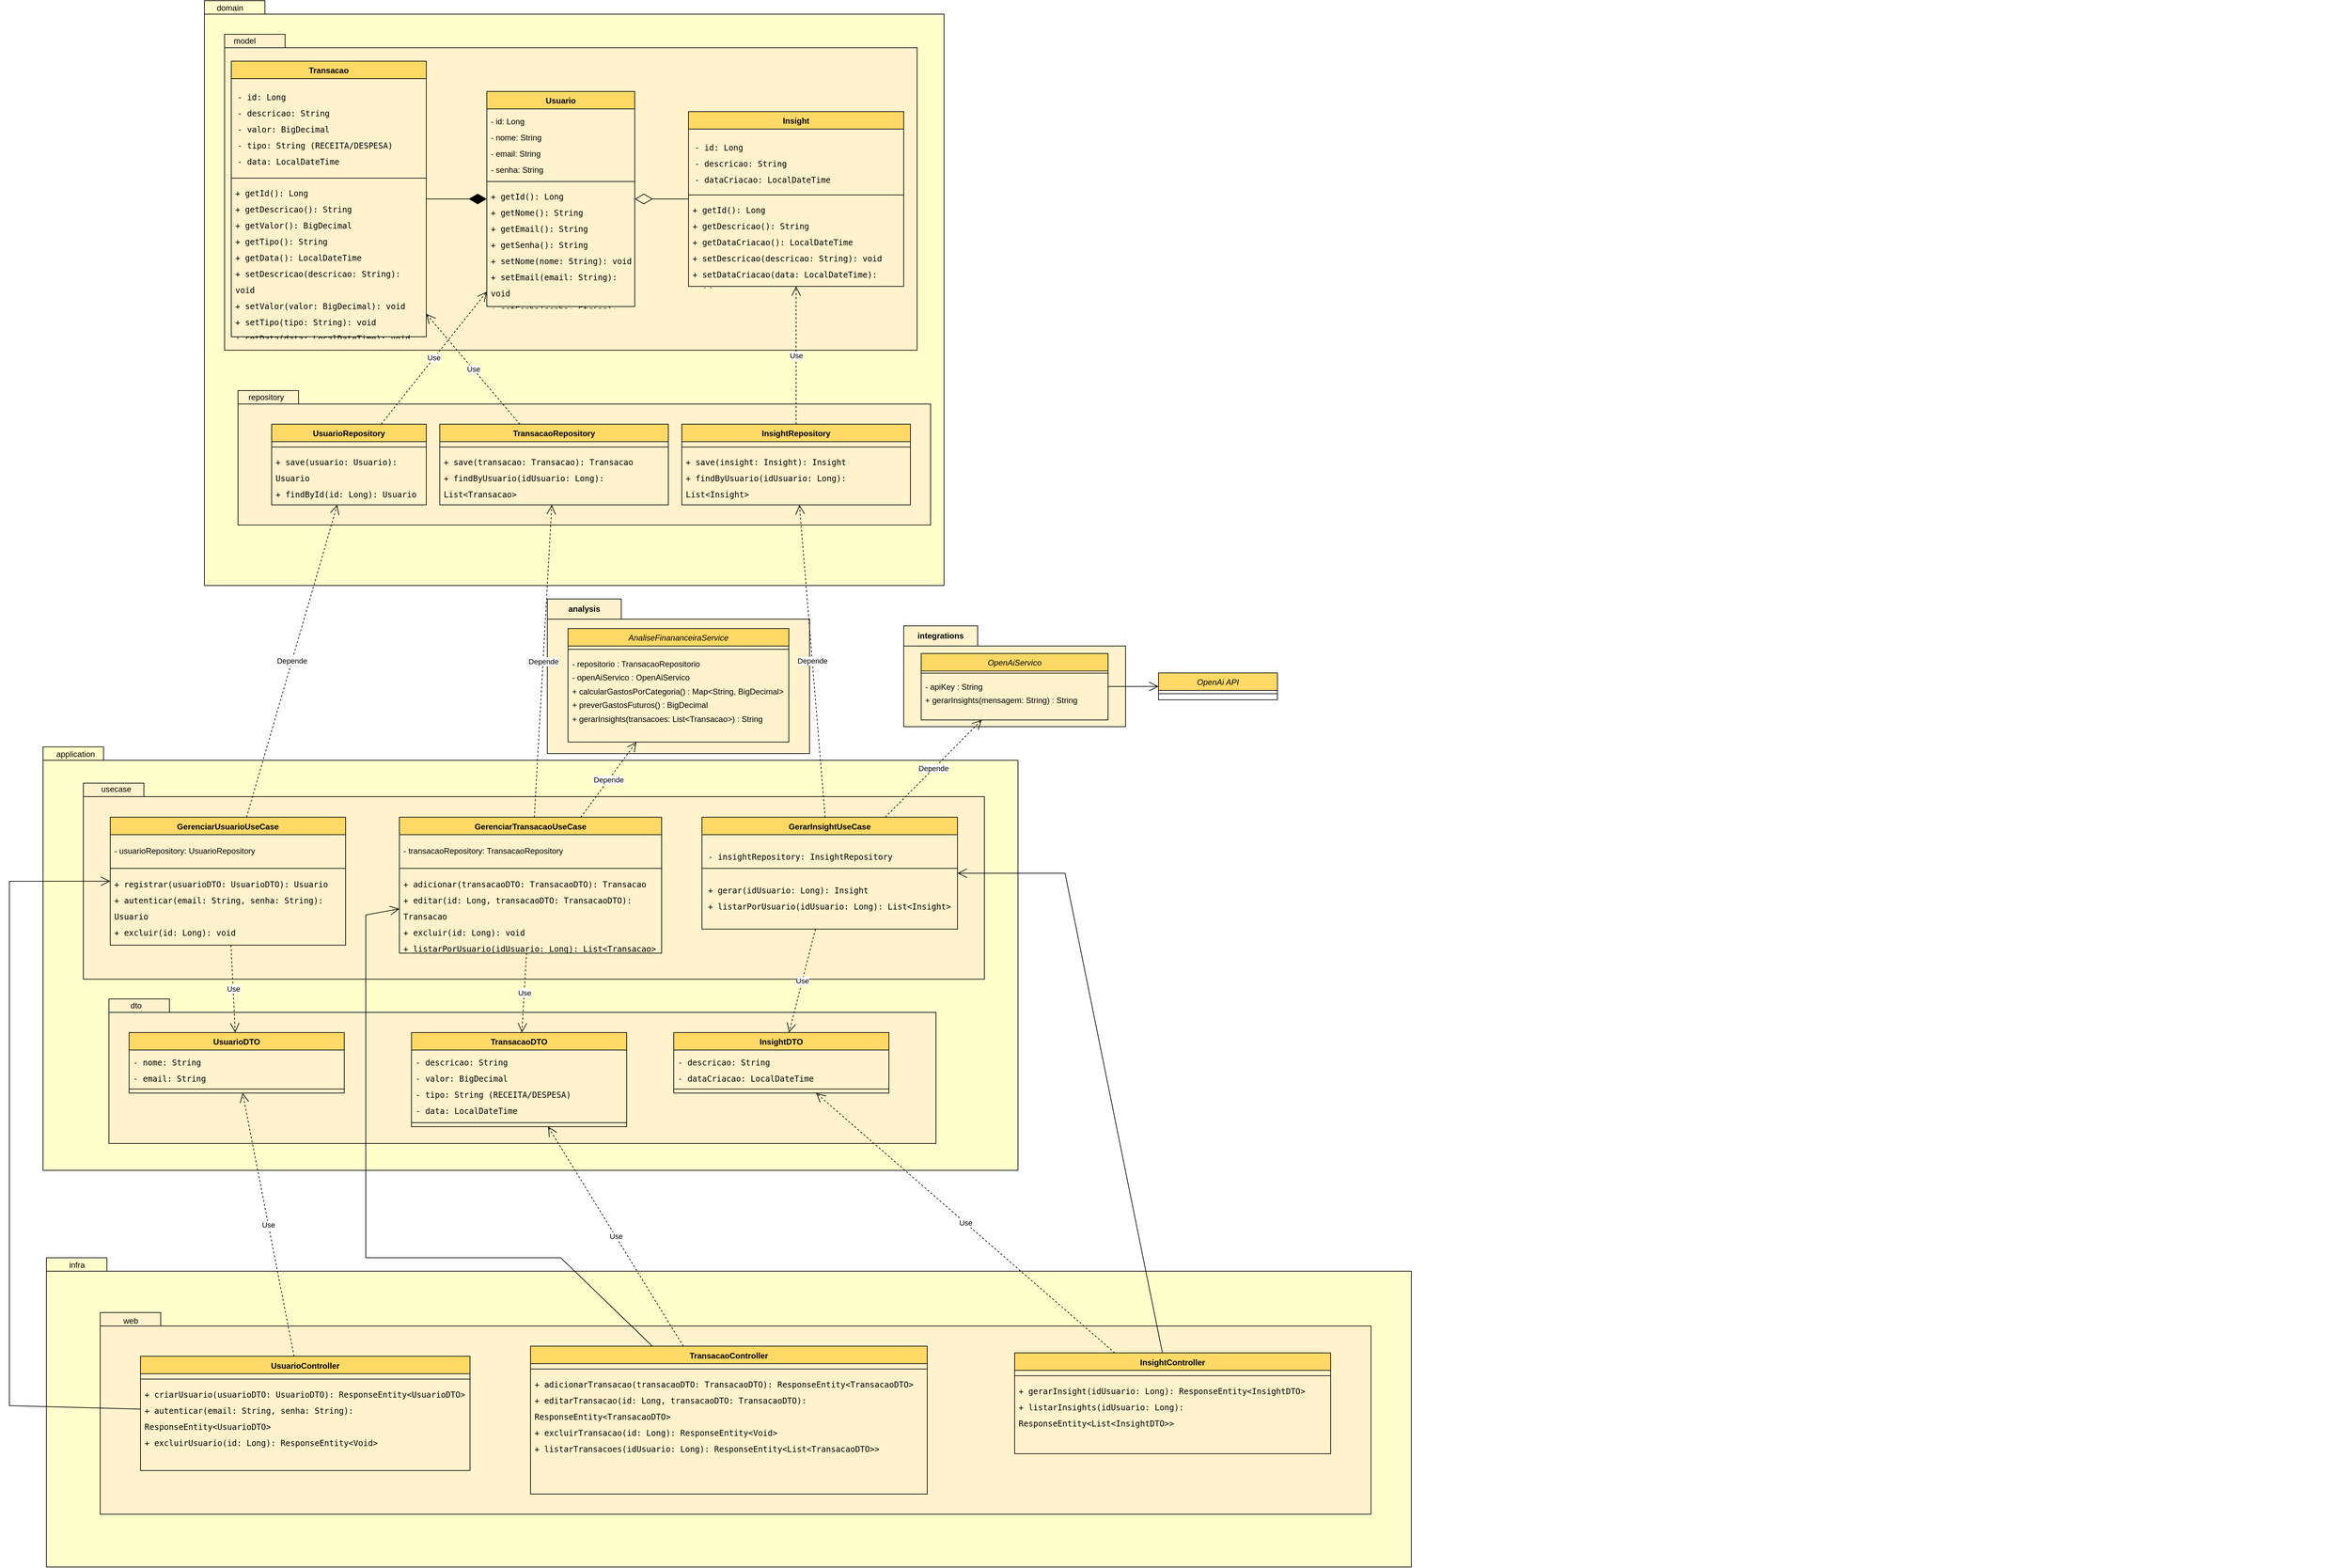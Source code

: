 <mxfile version="26.1.1">
  <diagram id="C5RBs43oDa-KdzZeNtuy" name="Page-1">
    <mxGraphModel dx="17332" dy="6959" grid="1" gridSize="10" guides="1" tooltips="1" connect="1" arrows="1" fold="1" page="1" pageScale="1" pageWidth="827" pageHeight="1169" math="0" shadow="0">
      <root>
        <mxCell id="WIyWlLk6GJQsqaUBKTNV-0" />
        <mxCell id="WIyWlLk6GJQsqaUBKTNV-1" parent="WIyWlLk6GJQsqaUBKTNV-0" />
        <mxCell id="5WrRKkwtKEH5XO7ipjnT-20" value="" style="group" parent="WIyWlLk6GJQsqaUBKTNV-1" vertex="1" connectable="0">
          <mxGeometry x="-3930" y="-230" width="3220" height="1814" as="geometry" />
        </mxCell>
        <mxCell id="7jp_HMipScZkQKz6TcJ7-35" value="" style="group" vertex="1" connectable="0" parent="5WrRKkwtKEH5XO7ipjnT-20">
          <mxGeometry x="-210" y="880" width="1450" height="854" as="geometry" />
        </mxCell>
        <mxCell id="7jp_HMipScZkQKz6TcJ7-32" value="" style="shape=folder;fontStyle=1;spacingTop=10;tabWidth=90;tabHeight=20;tabPosition=left;html=1;whiteSpace=wrap;fillColor=#FFFFCC;" vertex="1" parent="7jp_HMipScZkQKz6TcJ7-35">
          <mxGeometry y="70" width="1450" height="630" as="geometry" />
        </mxCell>
        <mxCell id="7jp_HMipScZkQKz6TcJ7-33" value="" style="group" vertex="1" connectable="0" parent="7jp_HMipScZkQKz6TcJ7-35">
          <mxGeometry x="98" y="440" width="1230" height="220" as="geometry" />
        </mxCell>
        <mxCell id="7jp_HMipScZkQKz6TcJ7-0" value="" style="shape=folder;fontStyle=1;spacingTop=10;tabWidth=90;tabHeight=20;tabPosition=left;html=1;whiteSpace=wrap;fillColor=#FFF2CC;" vertex="1" parent="7jp_HMipScZkQKz6TcJ7-33">
          <mxGeometry y="5" width="1230" height="215" as="geometry" />
        </mxCell>
        <mxCell id="7jp_HMipScZkQKz6TcJ7-4" value="dto" style="text;html=1;align=center;verticalAlign=middle;resizable=0;points=[];autosize=1;strokeColor=none;fillColor=none;" vertex="1" parent="7jp_HMipScZkQKz6TcJ7-33">
          <mxGeometry x="20" width="40" height="30" as="geometry" />
        </mxCell>
        <mxCell id="7jp_HMipScZkQKz6TcJ7-5" value="UsuarioDTO" style="swimlane;fontStyle=1;align=center;verticalAlign=top;childLayout=stackLayout;horizontal=1;startSize=26;horizontalStack=0;resizeParent=1;resizeParentMax=0;resizeLast=0;collapsible=1;marginBottom=0;whiteSpace=wrap;html=1;fillColor=#FFD966;" vertex="1" parent="7jp_HMipScZkQKz6TcJ7-33">
          <mxGeometry x="30" y="55" width="320" height="90" as="geometry" />
        </mxCell>
        <mxCell id="7jp_HMipScZkQKz6TcJ7-6" value="&lt;div style=&quot;line-height: 200%;&quot;&gt;&lt;code data-end=&quot;3083&quot; data-start=&quot;3067&quot;&gt;- nome: String&lt;/code&gt;&lt;br&gt;&lt;code data-end=&quot;3104&quot; data-start=&quot;3087&quot;&gt;- email: String&lt;/code&gt;&lt;/div&gt;" style="text;strokeColor=none;fillColor=none;align=left;verticalAlign=top;spacingLeft=4;spacingRight=4;overflow=hidden;rotatable=0;points=[[0,0.5],[1,0.5]];portConstraint=eastwest;whiteSpace=wrap;html=1;" vertex="1" parent="7jp_HMipScZkQKz6TcJ7-5">
          <mxGeometry y="26" width="320" height="54" as="geometry" />
        </mxCell>
        <mxCell id="7jp_HMipScZkQKz6TcJ7-7" value="" style="line;strokeWidth=1;fillColor=none;align=left;verticalAlign=middle;spacingTop=-1;spacingLeft=3;spacingRight=3;rotatable=0;labelPosition=right;points=[];portConstraint=eastwest;strokeColor=inherit;" vertex="1" parent="7jp_HMipScZkQKz6TcJ7-5">
          <mxGeometry y="80" width="320" height="8" as="geometry" />
        </mxCell>
        <mxCell id="7jp_HMipScZkQKz6TcJ7-8" value="&lt;div style=&quot;line-height: 200%;&quot;&gt;&lt;br&gt;&lt;/div&gt;" style="text;strokeColor=none;fillColor=none;align=left;verticalAlign=top;spacingLeft=4;spacingRight=4;overflow=hidden;rotatable=0;points=[[0,0.5],[1,0.5]];portConstraint=eastwest;whiteSpace=wrap;html=1;" vertex="1" parent="7jp_HMipScZkQKz6TcJ7-5">
          <mxGeometry y="88" width="320" height="2" as="geometry" />
        </mxCell>
        <mxCell id="7jp_HMipScZkQKz6TcJ7-9" value="TransacaoDTO" style="swimlane;fontStyle=1;align=center;verticalAlign=top;childLayout=stackLayout;horizontal=1;startSize=26;horizontalStack=0;resizeParent=1;resizeParentMax=0;resizeLast=0;collapsible=1;marginBottom=0;whiteSpace=wrap;html=1;fillColor=#FFD966;" vertex="1" parent="7jp_HMipScZkQKz6TcJ7-33">
          <mxGeometry x="450" y="55" width="320" height="140" as="geometry" />
        </mxCell>
        <mxCell id="7jp_HMipScZkQKz6TcJ7-10" value="&lt;div style=&quot;line-height: 200%;&quot;&gt;&lt;code data-end=&quot;3210&quot; data-start=&quot;3189&quot;&gt;- descricao: String&lt;/code&gt;&lt;br&gt;&lt;code data-end=&quot;3235&quot; data-start=&quot;3214&quot;&gt;- valor: BigDecimal&lt;/code&gt;&lt;br&gt;&lt;code data-end=&quot;3273&quot; data-start=&quot;3239&quot;&gt;- tipo: String (RECEITA/DESPESA)&lt;/code&gt;&lt;br&gt;&lt;code data-end=&quot;3300&quot; data-start=&quot;3277&quot;&gt;- data: LocalDateTime&lt;/code&gt;&lt;/div&gt;" style="text;strokeColor=none;fillColor=none;align=left;verticalAlign=top;spacingLeft=4;spacingRight=4;overflow=hidden;rotatable=0;points=[[0,0.5],[1,0.5]];portConstraint=eastwest;whiteSpace=wrap;html=1;" vertex="1" parent="7jp_HMipScZkQKz6TcJ7-9">
          <mxGeometry y="26" width="320" height="104" as="geometry" />
        </mxCell>
        <mxCell id="7jp_HMipScZkQKz6TcJ7-11" value="" style="line;strokeWidth=1;fillColor=none;align=left;verticalAlign=middle;spacingTop=-1;spacingLeft=3;spacingRight=3;rotatable=0;labelPosition=right;points=[];portConstraint=eastwest;strokeColor=inherit;" vertex="1" parent="7jp_HMipScZkQKz6TcJ7-9">
          <mxGeometry y="130" width="320" height="8" as="geometry" />
        </mxCell>
        <mxCell id="7jp_HMipScZkQKz6TcJ7-12" value="&lt;div style=&quot;line-height: 200%;&quot;&gt;&lt;br&gt;&lt;/div&gt;" style="text;strokeColor=none;fillColor=none;align=left;verticalAlign=top;spacingLeft=4;spacingRight=4;overflow=hidden;rotatable=0;points=[[0,0.5],[1,0.5]];portConstraint=eastwest;whiteSpace=wrap;html=1;" vertex="1" parent="7jp_HMipScZkQKz6TcJ7-9">
          <mxGeometry y="138" width="320" height="2" as="geometry" />
        </mxCell>
        <mxCell id="7jp_HMipScZkQKz6TcJ7-13" value="InsightDTO" style="swimlane;fontStyle=1;align=center;verticalAlign=top;childLayout=stackLayout;horizontal=1;startSize=26;horizontalStack=0;resizeParent=1;resizeParentMax=0;resizeLast=0;collapsible=1;marginBottom=0;whiteSpace=wrap;html=1;fillColor=#FFD966;" vertex="1" parent="7jp_HMipScZkQKz6TcJ7-33">
          <mxGeometry x="840" y="55" width="320" height="90" as="geometry" />
        </mxCell>
        <mxCell id="7jp_HMipScZkQKz6TcJ7-14" value="&lt;div style=&quot;line-height: 200%;&quot;&gt;&lt;code data-end=&quot;3404&quot; data-start=&quot;3383&quot;&gt;- descricao: String&lt;/code&gt;&lt;br&gt;&lt;code data-end=&quot;3438&quot; data-start=&quot;3408&quot;&gt;- dataCriacao: LocalDateTime&lt;/code&gt;&lt;/div&gt;" style="text;strokeColor=none;fillColor=none;align=left;verticalAlign=top;spacingLeft=4;spacingRight=4;overflow=hidden;rotatable=0;points=[[0,0.5],[1,0.5]];portConstraint=eastwest;whiteSpace=wrap;html=1;" vertex="1" parent="7jp_HMipScZkQKz6TcJ7-13">
          <mxGeometry y="26" width="320" height="54" as="geometry" />
        </mxCell>
        <mxCell id="7jp_HMipScZkQKz6TcJ7-15" value="" style="line;strokeWidth=1;fillColor=none;align=left;verticalAlign=middle;spacingTop=-1;spacingLeft=3;spacingRight=3;rotatable=0;labelPosition=right;points=[];portConstraint=eastwest;strokeColor=inherit;" vertex="1" parent="7jp_HMipScZkQKz6TcJ7-13">
          <mxGeometry y="80" width="320" height="8" as="geometry" />
        </mxCell>
        <mxCell id="7jp_HMipScZkQKz6TcJ7-16" value="&lt;div style=&quot;line-height: 200%;&quot;&gt;&lt;br&gt;&lt;/div&gt;" style="text;strokeColor=none;fillColor=none;align=left;verticalAlign=top;spacingLeft=4;spacingRight=4;overflow=hidden;rotatable=0;points=[[0,0.5],[1,0.5]];portConstraint=eastwest;whiteSpace=wrap;html=1;" vertex="1" parent="7jp_HMipScZkQKz6TcJ7-13">
          <mxGeometry y="88" width="320" height="2" as="geometry" />
        </mxCell>
        <mxCell id="7jp_HMipScZkQKz6TcJ7-1" value="" style="group" vertex="1" connectable="0" parent="7jp_HMipScZkQKz6TcJ7-35">
          <mxGeometry x="60" y="124.002" width="1340" height="291.628" as="geometry" />
        </mxCell>
        <mxCell id="7jp_HMipScZkQKz6TcJ7-2" value="" style="group" vertex="1" connectable="0" parent="7jp_HMipScZkQKz6TcJ7-1">
          <mxGeometry width="1340" height="291.628" as="geometry" />
        </mxCell>
        <mxCell id="5WrRKkwtKEH5XO7ipjnT-111" value="" style="shape=folder;fontStyle=1;spacingTop=10;tabWidth=90;tabHeight=20;tabPosition=left;html=1;whiteSpace=wrap;fillColor=#FFF2CC;" parent="7jp_HMipScZkQKz6TcJ7-2" vertex="1">
          <mxGeometry width="1340" height="291.628" as="geometry" />
        </mxCell>
        <mxCell id="5WrRKkwtKEH5XO7ipjnT-112" value="usecase" style="text;strokeColor=none;align=center;fillColor=none;html=1;verticalAlign=middle;whiteSpace=wrap;rounded=0;" parent="7jp_HMipScZkQKz6TcJ7-2" vertex="1">
          <mxGeometry x="29" y="3.998" width="40" height="10" as="geometry" />
        </mxCell>
        <mxCell id="5WrRKkwtKEH5XO7ipjnT-104" value="GerarInsightUseCase" style="swimlane;fontStyle=1;align=center;verticalAlign=top;childLayout=stackLayout;horizontal=1;startSize=26;horizontalStack=0;resizeParent=1;resizeParentMax=0;resizeLast=0;collapsible=1;marginBottom=0;whiteSpace=wrap;html=1;fillColor=#FFD966;container=0;" parent="7jp_HMipScZkQKz6TcJ7-35" vertex="1">
          <mxGeometry x="980" y="174.68" width="380" height="166.486" as="geometry" />
        </mxCell>
        <mxCell id="5WrRKkwtKEH5XO7ipjnT-105" value="&lt;div style=&quot;line-height: 200%;&quot;&gt;&lt;table&gt;&lt;tbody&gt;&lt;tr&gt;&lt;td&gt;&lt;code data-end=&quot;2862&quot; data-start=&quot;2841&quot;&gt;&lt;/code&gt;&lt;/td&gt;&lt;/tr&gt;&lt;/tbody&gt;&lt;/table&gt;&lt;table&gt;&lt;tbody&gt;&lt;tr&gt;&lt;td&gt;&lt;code data-end=&quot;2905&quot; data-start=&quot;2865&quot;&gt;- insightRepository: InsightRepository&lt;/code&gt;&lt;/td&gt;&lt;/tr&gt;&lt;/tbody&gt;&lt;/table&gt;&lt;/div&gt;" style="text;strokeColor=none;fillColor=none;align=left;verticalAlign=top;spacingLeft=4;spacingRight=4;overflow=hidden;rotatable=0;points=[[0,0.5],[1,0.5]];portConstraint=eastwest;whiteSpace=wrap;html=1;container=0;" parent="7jp_HMipScZkQKz6TcJ7-35" vertex="1">
          <mxGeometry x="980" y="205.599" width="380" height="40.432" as="geometry" />
        </mxCell>
        <mxCell id="5WrRKkwtKEH5XO7ipjnT-106" value="" style="line;strokeWidth=1;fillColor=none;align=left;verticalAlign=middle;spacingTop=-1;spacingLeft=3;spacingRight=3;rotatable=0;labelPosition=right;points=[];portConstraint=eastwest;strokeColor=#000000;container=0;" parent="7jp_HMipScZkQKz6TcJ7-35" vertex="1">
          <mxGeometry x="980" y="246.031" width="380" height="9.514" as="geometry" />
        </mxCell>
        <mxCell id="5WrRKkwtKEH5XO7ipjnT-107" value="&lt;div style=&quot;line-height: 200%;&quot;&gt;&lt;table&gt;&lt;tbody&gt;&lt;tr&gt;&lt;td&gt;&lt;code data-end=&quot;2905&quot; data-start=&quot;2865&quot;&gt;&lt;/code&gt;&lt;/td&gt;&lt;/tr&gt;&lt;/tbody&gt;&lt;/table&gt;&lt;table&gt;&lt;tbody&gt;&lt;tr&gt;&lt;td&gt;&lt;code data-end=&quot;2943&quot; data-start=&quot;2908&quot;&gt;+ gerar(idUsuario: Long): Insight&lt;/code&gt;&lt;br&gt;&lt;code data-end=&quot;2999&quot; data-start=&quot;2947&quot;&gt;+ listarPorUsuario(idUsuario: Long): List&amp;lt;Insight&amp;gt;&lt;/code&gt;&lt;/td&gt;&lt;/tr&gt;&lt;/tbody&gt;&lt;/table&gt;&lt;/div&gt;" style="text;strokeColor=none;fillColor=none;align=left;verticalAlign=top;spacingLeft=4;spacingRight=4;overflow=hidden;rotatable=0;points=[[0,0.5],[1,0.5]];portConstraint=eastwest;whiteSpace=wrap;html=1;container=0;" parent="7jp_HMipScZkQKz6TcJ7-35" vertex="1">
          <mxGeometry x="980" y="255.545" width="380" height="85.622" as="geometry" />
        </mxCell>
        <mxCell id="5WrRKkwtKEH5XO7ipjnT-96" value="GerenciarUsuarioUseCase" style="swimlane;fontStyle=1;align=center;verticalAlign=top;childLayout=stackLayout;horizontal=1;startSize=26;horizontalStack=0;resizeParent=1;resizeParentMax=0;resizeLast=0;collapsible=1;marginBottom=0;whiteSpace=wrap;html=1;fillColor=#FFD966;container=0;" parent="7jp_HMipScZkQKz6TcJ7-35" vertex="1">
          <mxGeometry x="100" y="174.68" width="350" height="190.27" as="geometry" />
        </mxCell>
        <mxCell id="5WrRKkwtKEH5XO7ipjnT-100" value="GerenciarTransacaoUseCase" style="swimlane;fontStyle=1;align=center;verticalAlign=top;childLayout=stackLayout;horizontal=1;startSize=26;horizontalStack=0;resizeParent=1;resizeParentMax=0;resizeLast=0;collapsible=1;marginBottom=0;whiteSpace=wrap;html=1;fillColor=#FFD966;container=0;" parent="7jp_HMipScZkQKz6TcJ7-35" vertex="1">
          <mxGeometry x="530" y="174.68" width="390" height="202.162" as="geometry" />
        </mxCell>
        <mxCell id="5WrRKkwtKEH5XO7ipjnT-97" value="&lt;div style=&quot;line-height: 200%;&quot;&gt;- usuarioRepository: UsuarioRepository&lt;/div&gt;" style="text;strokeColor=none;fillColor=none;align=left;verticalAlign=top;spacingLeft=4;spacingRight=4;overflow=hidden;rotatable=0;points=[[0,0.5],[1,0.5]];portConstraint=eastwest;whiteSpace=wrap;html=1;container=0;" parent="7jp_HMipScZkQKz6TcJ7-35" vertex="1">
          <mxGeometry x="100" y="205.599" width="350" height="40.432" as="geometry" />
        </mxCell>
        <mxCell id="5WrRKkwtKEH5XO7ipjnT-101" value="&lt;div style=&quot;line-height: 200%;&quot;&gt;- transacaoRepository: TransacaoRepository&lt;/div&gt;" style="text;strokeColor=none;fillColor=none;align=left;verticalAlign=top;spacingLeft=4;spacingRight=4;overflow=hidden;rotatable=0;points=[[0,0.5],[1,0.5]];portConstraint=eastwest;whiteSpace=wrap;html=1;container=0;" parent="7jp_HMipScZkQKz6TcJ7-35" vertex="1">
          <mxGeometry x="530" y="205.599" width="390" height="40.432" as="geometry" />
        </mxCell>
        <mxCell id="5WrRKkwtKEH5XO7ipjnT-102" value="" style="line;strokeWidth=1;fillColor=none;align=left;verticalAlign=middle;spacingTop=-1;spacingLeft=3;spacingRight=3;rotatable=0;labelPosition=right;points=[];portConstraint=eastwest;strokeColor=#000000;container=0;" parent="7jp_HMipScZkQKz6TcJ7-35" vertex="1">
          <mxGeometry x="530" y="246.031" width="390" height="9.514" as="geometry" />
        </mxCell>
        <mxCell id="5WrRKkwtKEH5XO7ipjnT-103" value="&lt;div style=&quot;line-height: 200%;&quot;&gt;&lt;code data-end=&quot;2630&quot; data-start=&quot;2578&quot;&gt;+ adicionar(transacaoDTO: TransacaoDTO): Transacao&lt;/code&gt;&lt;br&gt;&lt;code data-end=&quot;2693&quot; data-start=&quot;2634&quot;&gt;+ editar(id: Long, transacaoDTO: TransacaoDTO): Transacao&lt;/code&gt;&lt;br&gt;&lt;code data-end=&quot;2724&quot; data-start=&quot;2697&quot;&gt;+ excluir(id: Long): void&lt;/code&gt;&lt;br&gt;&lt;code data-end=&quot;2782&quot; data-start=&quot;2728&quot;&gt;+ listarPorUsuario(idUsuario: Long): List&amp;lt;Transacao&amp;gt;&lt;/code&gt;&lt;/div&gt;" style="text;strokeColor=none;fillColor=none;align=left;verticalAlign=top;spacingLeft=4;spacingRight=4;overflow=hidden;rotatable=0;points=[[0,0.5],[1,0.5]];portConstraint=eastwest;whiteSpace=wrap;html=1;container=0;" parent="7jp_HMipScZkQKz6TcJ7-35" vertex="1">
          <mxGeometry x="530" y="255.545" width="390" height="121.297" as="geometry" />
        </mxCell>
        <mxCell id="5WrRKkwtKEH5XO7ipjnT-99" value="&lt;div style=&quot;line-height: 200%;&quot;&gt;&lt;code data-end=&quot;2356&quot; data-start=&quot;2310&quot;&gt;+ registrar(usuarioDTO: UsuarioDTO): Usuario&lt;/code&gt;&lt;br&gt;&lt;code data-end=&quot;2413&quot; data-start=&quot;2360&quot;&gt;+ autenticar(email: String, senha: String): Usuario&lt;/code&gt;&lt;br&gt;&lt;code data-end=&quot;2444&quot; data-start=&quot;2417&quot;&gt;+ excluir(id: Long): void&lt;/code&gt;&lt;/div&gt;" style="text;strokeColor=none;fillColor=none;align=left;verticalAlign=top;spacingLeft=4;spacingRight=4;overflow=hidden;rotatable=0;points=[[0,0.5],[1,0.5]];portConstraint=eastwest;whiteSpace=wrap;html=1;container=0;" parent="7jp_HMipScZkQKz6TcJ7-35" vertex="1">
          <mxGeometry x="100" y="255.545" width="350" height="109.405" as="geometry" />
        </mxCell>
        <mxCell id="5WrRKkwtKEH5XO7ipjnT-98" value="" style="line;strokeWidth=1;fillColor=#000000;align=left;verticalAlign=middle;spacingTop=-1;spacingLeft=3;spacingRight=3;rotatable=0;labelPosition=right;points=[];portConstraint=eastwest;strokeColor=#000000;container=0;" parent="7jp_HMipScZkQKz6TcJ7-35" vertex="1">
          <mxGeometry x="100" y="246.031" width="350" height="9.514" as="geometry" />
        </mxCell>
        <mxCell id="7jp_HMipScZkQKz6TcJ7-34" value="application" style="text;html=1;align=center;verticalAlign=middle;resizable=0;points=[];autosize=1;strokeColor=none;fillColor=none;" vertex="1" parent="7jp_HMipScZkQKz6TcJ7-35">
          <mxGeometry x="8" y="66" width="80" height="30" as="geometry" />
        </mxCell>
        <mxCell id="7jp_HMipScZkQKz6TcJ7-92" value="Use" style="endArrow=open;endSize=12;dashed=1;html=1;rounded=0;" edge="1" parent="7jp_HMipScZkQKz6TcJ7-35" source="5WrRKkwtKEH5XO7ipjnT-96" target="7jp_HMipScZkQKz6TcJ7-5">
          <mxGeometry width="160" relative="1" as="geometry">
            <mxPoint x="300" y="380" as="sourcePoint" />
            <mxPoint x="460" y="380" as="targetPoint" />
          </mxGeometry>
        </mxCell>
        <mxCell id="7jp_HMipScZkQKz6TcJ7-93" value="Use" style="endArrow=open;endSize=12;dashed=1;html=1;rounded=0;" edge="1" parent="7jp_HMipScZkQKz6TcJ7-35" source="5WrRKkwtKEH5XO7ipjnT-100" target="7jp_HMipScZkQKz6TcJ7-9">
          <mxGeometry width="160" relative="1" as="geometry">
            <mxPoint x="610" y="440" as="sourcePoint" />
            <mxPoint x="460" y="380" as="targetPoint" />
          </mxGeometry>
        </mxCell>
        <mxCell id="7jp_HMipScZkQKz6TcJ7-94" value="Use" style="endArrow=open;endSize=12;dashed=1;html=1;rounded=0;" edge="1" parent="7jp_HMipScZkQKz6TcJ7-35" source="5WrRKkwtKEH5XO7ipjnT-104" target="7jp_HMipScZkQKz6TcJ7-13">
          <mxGeometry width="160" relative="1" as="geometry">
            <mxPoint x="950" y="360" as="sourcePoint" />
            <mxPoint x="1110" y="360" as="targetPoint" />
          </mxGeometry>
        </mxCell>
        <mxCell id="7jp_HMipScZkQKz6TcJ7-53" value="" style="group" vertex="1" connectable="0" parent="5WrRKkwtKEH5XO7ipjnT-20">
          <mxGeometry x="-205" y="1710" width="2030" height="460" as="geometry" />
        </mxCell>
        <mxCell id="7jp_HMipScZkQKz6TcJ7-51" value="" style="shape=folder;fontStyle=1;spacingTop=10;tabWidth=90;tabHeight=20;tabPosition=left;html=1;whiteSpace=wrap;fillColor=#FFFFCC;" vertex="1" parent="7jp_HMipScZkQKz6TcJ7-53">
          <mxGeometry width="2030" height="460" as="geometry" />
        </mxCell>
        <mxCell id="7jp_HMipScZkQKz6TcJ7-36" value="" style="shape=folder;fontStyle=1;spacingTop=10;tabWidth=90;tabHeight=20;tabPosition=left;html=1;whiteSpace=wrap;fillColor=#FFF2CC;" vertex="1" parent="7jp_HMipScZkQKz6TcJ7-53">
          <mxGeometry x="80" y="81.5" width="1890" height="300" as="geometry" />
        </mxCell>
        <mxCell id="7jp_HMipScZkQKz6TcJ7-37" value="UsuarioController" style="swimlane;fontStyle=1;align=center;verticalAlign=top;childLayout=stackLayout;horizontal=1;startSize=26;horizontalStack=0;resizeParent=1;resizeParentMax=0;resizeLast=0;collapsible=1;marginBottom=0;whiteSpace=wrap;html=1;fillColor=#FFD966;" vertex="1" parent="7jp_HMipScZkQKz6TcJ7-53">
          <mxGeometry x="140" y="146.5" width="490" height="170" as="geometry" />
        </mxCell>
        <mxCell id="7jp_HMipScZkQKz6TcJ7-38" value="&lt;div style=&quot;line-height: 200%;&quot;&gt;&lt;br&gt;&lt;/div&gt;" style="text;strokeColor=none;fillColor=none;align=left;verticalAlign=top;spacingLeft=4;spacingRight=4;overflow=hidden;rotatable=0;points=[[0,0.5],[1,0.5]];portConstraint=eastwest;whiteSpace=wrap;html=1;" vertex="1" parent="7jp_HMipScZkQKz6TcJ7-37">
          <mxGeometry y="26" width="490" height="4" as="geometry" />
        </mxCell>
        <mxCell id="7jp_HMipScZkQKz6TcJ7-39" value="" style="line;strokeWidth=1;fillColor=none;align=left;verticalAlign=middle;spacingTop=-1;spacingLeft=3;spacingRight=3;rotatable=0;labelPosition=right;points=[];portConstraint=eastwest;strokeColor=inherit;" vertex="1" parent="7jp_HMipScZkQKz6TcJ7-37">
          <mxGeometry y="30" width="490" height="8" as="geometry" />
        </mxCell>
        <mxCell id="7jp_HMipScZkQKz6TcJ7-40" value="&lt;div style=&quot;line-height: 200%;&quot;&gt;&lt;code data-end=&quot;3610&quot; data-start=&quot;3542&quot;&gt;+ criarUsuario(usuarioDTO: UsuarioDTO): ResponseEntity&amp;lt;UsuarioDTO&amp;gt;&lt;/code&gt;&lt;br&gt;&lt;code data-end=&quot;3686&quot; data-start=&quot;3614&quot;&gt;+ autenticar(email: String, senha: String): ResponseEntity&amp;lt;UsuarioDTO&amp;gt;&lt;/code&gt;&lt;br&gt;&lt;code data-end=&quot;3740&quot; data-start=&quot;3690&quot;&gt;+ excluirUsuario(id: Long): ResponseEntity&amp;lt;Void&amp;gt;&lt;/code&gt;&lt;/div&gt;" style="text;strokeColor=none;fillColor=none;align=left;verticalAlign=top;spacingLeft=4;spacingRight=4;overflow=hidden;rotatable=0;points=[[0,0.5],[1,0.5]];portConstraint=eastwest;whiteSpace=wrap;html=1;" vertex="1" parent="7jp_HMipScZkQKz6TcJ7-37">
          <mxGeometry y="38" width="490" height="132" as="geometry" />
        </mxCell>
        <mxCell id="7jp_HMipScZkQKz6TcJ7-41" value="web" style="text;html=1;align=center;verticalAlign=middle;resizable=0;points=[];autosize=1;strokeColor=none;fillColor=none;" vertex="1" parent="7jp_HMipScZkQKz6TcJ7-53">
          <mxGeometry x="100" y="78.5" width="50" height="30" as="geometry" />
        </mxCell>
        <mxCell id="7jp_HMipScZkQKz6TcJ7-42" value="TransacaoController" style="swimlane;fontStyle=1;align=center;verticalAlign=top;childLayout=stackLayout;horizontal=1;startSize=26;horizontalStack=0;resizeParent=1;resizeParentMax=0;resizeLast=0;collapsible=1;marginBottom=0;whiteSpace=wrap;html=1;fillColor=#FFD966;" vertex="1" parent="7jp_HMipScZkQKz6TcJ7-53">
          <mxGeometry x="720" y="131.5" width="590" height="220" as="geometry" />
        </mxCell>
        <mxCell id="7jp_HMipScZkQKz6TcJ7-43" value="&lt;div style=&quot;line-height: 200%;&quot;&gt;&lt;br&gt;&lt;/div&gt;" style="text;strokeColor=none;fillColor=none;align=left;verticalAlign=top;spacingLeft=4;spacingRight=4;overflow=hidden;rotatable=0;points=[[0,0.5],[1,0.5]];portConstraint=eastwest;whiteSpace=wrap;html=1;" vertex="1" parent="7jp_HMipScZkQKz6TcJ7-42">
          <mxGeometry y="26" width="590" height="4" as="geometry" />
        </mxCell>
        <mxCell id="7jp_HMipScZkQKz6TcJ7-44" value="" style="line;strokeWidth=1;fillColor=none;align=left;verticalAlign=middle;spacingTop=-1;spacingLeft=3;spacingRight=3;rotatable=0;labelPosition=right;points=[];portConstraint=eastwest;strokeColor=inherit;" vertex="1" parent="7jp_HMipScZkQKz6TcJ7-42">
          <mxGeometry y="30" width="590" height="8" as="geometry" />
        </mxCell>
        <mxCell id="7jp_HMipScZkQKz6TcJ7-45" value="&lt;div style=&quot;line-height: 200%;&quot;&gt;&lt;code data-end=&quot;3917&quot; data-start=&quot;3837&quot;&gt;+ adicionarTransacao(transacaoDTO: TransacaoDTO): ResponseEntity&amp;lt;TransacaoDTO&amp;gt;&lt;/code&gt;&lt;br&gt;&lt;code data-end=&quot;4008&quot; data-start=&quot;3921&quot;&gt;+ editarTransacao(id: Long, transacaoDTO: TransacaoDTO): ResponseEntity&amp;lt;TransacaoDTO&amp;gt;&lt;/code&gt;&lt;br&gt;&lt;code data-end=&quot;4064&quot; data-start=&quot;4012&quot;&gt;+ excluirTransacao(id: Long): ResponseEntity&amp;lt;Void&amp;gt;&lt;/code&gt;&lt;br&gt;&lt;code data-end=&quot;4141&quot; data-start=&quot;4068&quot;&gt;+ listarTransacoes(idUsuario: Long): ResponseEntity&amp;lt;List&amp;lt;TransacaoDTO&amp;gt;&amp;gt;&lt;/code&gt;&lt;/div&gt;" style="text;strokeColor=none;fillColor=none;align=left;verticalAlign=top;spacingLeft=4;spacingRight=4;overflow=hidden;rotatable=0;points=[[0,0.5],[1,0.5]];portConstraint=eastwest;whiteSpace=wrap;html=1;" vertex="1" parent="7jp_HMipScZkQKz6TcJ7-42">
          <mxGeometry y="38" width="590" height="182" as="geometry" />
        </mxCell>
        <mxCell id="7jp_HMipScZkQKz6TcJ7-46" value="InsightController" style="swimlane;fontStyle=1;align=center;verticalAlign=top;childLayout=stackLayout;horizontal=1;startSize=26;horizontalStack=0;resizeParent=1;resizeParentMax=0;resizeLast=0;collapsible=1;marginBottom=0;whiteSpace=wrap;html=1;fillColor=#FFD966;" vertex="1" parent="7jp_HMipScZkQKz6TcJ7-53">
          <mxGeometry x="1440" y="141.5" width="470" height="150" as="geometry" />
        </mxCell>
        <mxCell id="7jp_HMipScZkQKz6TcJ7-47" value="&lt;div style=&quot;line-height: 200%;&quot;&gt;&lt;br&gt;&lt;/div&gt;" style="text;strokeColor=none;fillColor=none;align=left;verticalAlign=top;spacingLeft=4;spacingRight=4;overflow=hidden;rotatable=0;points=[[0,0.5],[1,0.5]];portConstraint=eastwest;whiteSpace=wrap;html=1;" vertex="1" parent="7jp_HMipScZkQKz6TcJ7-46">
          <mxGeometry y="26" width="470" height="4" as="geometry" />
        </mxCell>
        <mxCell id="7jp_HMipScZkQKz6TcJ7-48" value="" style="line;strokeWidth=1;fillColor=none;align=left;verticalAlign=middle;spacingTop=-1;spacingLeft=3;spacingRight=3;rotatable=0;labelPosition=right;points=[];portConstraint=eastwest;strokeColor=inherit;" vertex="1" parent="7jp_HMipScZkQKz6TcJ7-46">
          <mxGeometry y="30" width="470" height="8" as="geometry" />
        </mxCell>
        <mxCell id="7jp_HMipScZkQKz6TcJ7-49" value="&lt;div style=&quot;line-height: 200%;&quot;&gt;&lt;code data-end=&quot;4299&quot; data-start=&quot;4238&quot;&gt;+ gerarInsight(idUsuario: Long): ResponseEntity&amp;lt;InsightDTO&amp;gt;&lt;/code&gt;&lt;br&gt;&lt;code data-end=&quot;4372&quot; data-start=&quot;4303&quot;&gt;+ listarInsights(idUsuario: Long): ResponseEntity&amp;lt;List&amp;lt;InsightDTO&amp;gt;&amp;gt;&lt;/code&gt;&lt;/div&gt;" style="text;strokeColor=none;fillColor=none;align=left;verticalAlign=top;spacingLeft=4;spacingRight=4;overflow=hidden;rotatable=0;points=[[0,0.5],[1,0.5]];portConstraint=eastwest;whiteSpace=wrap;html=1;" vertex="1" parent="7jp_HMipScZkQKz6TcJ7-46">
          <mxGeometry y="38" width="470" height="112" as="geometry" />
        </mxCell>
        <mxCell id="7jp_HMipScZkQKz6TcJ7-52" value="infra" style="text;html=1;align=center;verticalAlign=middle;resizable=0;points=[];autosize=1;strokeColor=none;fillColor=none;" vertex="1" parent="7jp_HMipScZkQKz6TcJ7-53">
          <mxGeometry x="20" y="-4" width="50" height="30" as="geometry" />
        </mxCell>
        <mxCell id="7jp_HMipScZkQKz6TcJ7-55" value="integrations" style="shape=folder;fontStyle=1;tabWidth=110;tabHeight=30;tabPosition=left;html=1;boundedLbl=1;labelInHeader=1;container=1;collapsible=0;whiteSpace=wrap;fillColor=#FFF2CC;" vertex="1" parent="5WrRKkwtKEH5XO7ipjnT-20">
          <mxGeometry x="1070" y="770" width="330" height="150" as="geometry" />
        </mxCell>
        <mxCell id="7jp_HMipScZkQKz6TcJ7-56" value="" style="html=1;strokeColor=none;resizeWidth=1;resizeHeight=1;fillColor=none;part=1;connectable=0;allowArrows=0;deletable=0;whiteSpace=wrap;" vertex="1" parent="7jp_HMipScZkQKz6TcJ7-55">
          <mxGeometry width="260.526" height="55.851" relative="1" as="geometry">
            <mxPoint y="30" as="offset" />
          </mxGeometry>
        </mxCell>
        <mxCell id="7jp_HMipScZkQKz6TcJ7-57" value="OpenAiServico" style="swimlane;fontStyle=2;align=center;verticalAlign=top;childLayout=stackLayout;horizontal=1;startSize=26;horizontalStack=0;resizeParent=1;resizeLast=0;collapsible=1;marginBottom=0;rounded=0;shadow=0;strokeWidth=1;fillColor=#FFD966;" vertex="1" parent="7jp_HMipScZkQKz6TcJ7-55">
          <mxGeometry x="26.05" y="41.13" width="277.89" height="98.87" as="geometry">
            <mxRectangle x="230" y="140" width="160" height="26" as="alternateBounds" />
          </mxGeometry>
        </mxCell>
        <mxCell id="7jp_HMipScZkQKz6TcJ7-58" value="" style="line;html=1;strokeWidth=1;align=left;verticalAlign=middle;spacingTop=-1;spacingLeft=3;spacingRight=3;rotatable=0;labelPosition=right;points=[];portConstraint=eastwest;" vertex="1" parent="7jp_HMipScZkQKz6TcJ7-57">
          <mxGeometry y="26" width="277.89" height="6.383" as="geometry" />
        </mxCell>
        <mxCell id="7jp_HMipScZkQKz6TcJ7-59" value="&lt;div style=&quot;line-height: 170%;&quot;&gt;- apiKey : String&lt;br&gt;+ gerarInsights(mensagem: String) : String&lt;/div&gt;" style="text;align=left;verticalAlign=top;spacingLeft=4;spacingRight=4;overflow=hidden;rotatable=0;points=[[0,0.5],[1,0.5]];portConstraint=eastwest;html=1;" vertex="1" parent="7jp_HMipScZkQKz6TcJ7-57">
          <mxGeometry y="32.383" width="277.89" height="47.62" as="geometry" />
        </mxCell>
        <mxCell id="7jp_HMipScZkQKz6TcJ7-60" value="analysis" style="shape=folder;fontStyle=1;tabWidth=110;tabHeight=30;tabPosition=left;html=1;boundedLbl=1;labelInHeader=1;container=1;collapsible=0;whiteSpace=wrap;fillColor=#FFF2CC;" vertex="1" parent="5WrRKkwtKEH5XO7ipjnT-20">
          <mxGeometry x="540" y="730" width="390" height="230" as="geometry" />
        </mxCell>
        <mxCell id="7jp_HMipScZkQKz6TcJ7-61" value="" style="html=1;strokeColor=none;resizeWidth=1;resizeHeight=1;fillColor=none;part=1;connectable=0;allowArrows=0;deletable=0;whiteSpace=wrap;" vertex="1" parent="7jp_HMipScZkQKz6TcJ7-60">
          <mxGeometry width="307.895" height="85.638" relative="1" as="geometry">
            <mxPoint y="30" as="offset" />
          </mxGeometry>
        </mxCell>
        <mxCell id="7jp_HMipScZkQKz6TcJ7-62" value="AnaliseFinananceiraService" style="swimlane;fontStyle=2;align=center;verticalAlign=top;childLayout=stackLayout;horizontal=1;startSize=26;horizontalStack=0;resizeParent=1;resizeLast=0;collapsible=1;marginBottom=0;rounded=0;shadow=0;strokeWidth=1;fillColor=#FFD966;" vertex="1" parent="7jp_HMipScZkQKz6TcJ7-60">
          <mxGeometry x="30.788" y="44.003" width="328.417" height="168.83" as="geometry">
            <mxRectangle x="230" y="140" width="160" height="26" as="alternateBounds" />
          </mxGeometry>
        </mxCell>
        <mxCell id="7jp_HMipScZkQKz6TcJ7-63" value="" style="line;html=1;strokeWidth=1;align=left;verticalAlign=middle;spacingTop=-1;spacingLeft=3;spacingRight=3;rotatable=0;labelPosition=right;points=[];portConstraint=eastwest;" vertex="1" parent="7jp_HMipScZkQKz6TcJ7-62">
          <mxGeometry y="26" width="328.417" height="9.787" as="geometry" />
        </mxCell>
        <mxCell id="7jp_HMipScZkQKz6TcJ7-64" value="&lt;div style=&quot;line-height: 170%;&quot;&gt;- repositorio : TransacaoRepositorio&lt;br&gt;- openAiServico : OpenAiServico&lt;br&gt;+ calcularGastosPorCategoria() : Map&amp;lt;String, BigDecimal&amp;gt;&lt;br&gt;+ preverGastosFuturos() : BigDecimal&lt;br&gt;+ gerarInsights(transacoes: List&amp;lt;Transacao&amp;gt;) : String&lt;/div&gt;" style="text;align=left;verticalAlign=top;spacingLeft=4;spacingRight=4;overflow=hidden;rotatable=0;points=[[0,0.5],[1,0.5]];portConstraint=eastwest;html=1;" vertex="1" parent="7jp_HMipScZkQKz6TcJ7-62">
          <mxGeometry y="35.787" width="328.417" height="114.21" as="geometry" />
        </mxCell>
        <mxCell id="7jp_HMipScZkQKz6TcJ7-73" value="Depende" style="endArrow=open;endSize=12;dashed=1;html=1;rounded=0;" edge="1" parent="5WrRKkwtKEH5XO7ipjnT-20" source="5WrRKkwtKEH5XO7ipjnT-104" target="7jp_HMipScZkQKz6TcJ7-57">
          <mxGeometry width="160" relative="1" as="geometry">
            <mxPoint x="952" y="1065" as="sourcePoint" />
            <mxPoint x="1500" y="840" as="targetPoint" />
          </mxGeometry>
        </mxCell>
        <mxCell id="7jp_HMipScZkQKz6TcJ7-74" value="Depende" style="endArrow=open;endSize=12;dashed=1;html=1;rounded=0;" edge="1" parent="5WrRKkwtKEH5XO7ipjnT-20" source="5WrRKkwtKEH5XO7ipjnT-100" target="7jp_HMipScZkQKz6TcJ7-62">
          <mxGeometry width="160" relative="1" as="geometry">
            <mxPoint x="627" y="1084.5" as="sourcePoint" />
            <mxPoint x="1030" y="870" as="targetPoint" />
          </mxGeometry>
        </mxCell>
        <mxCell id="7jp_HMipScZkQKz6TcJ7-77" value="" style="endArrow=open;endFill=1;endSize=12;html=1;rounded=0;" edge="1" parent="5WrRKkwtKEH5XO7ipjnT-20" source="7jp_HMipScZkQKz6TcJ7-37" target="5WrRKkwtKEH5XO7ipjnT-96">
          <mxGeometry width="160" relative="1" as="geometry">
            <mxPoint x="10" y="1430" as="sourcePoint" />
            <mxPoint x="170" y="1430" as="targetPoint" />
            <Array as="points">
              <mxPoint x="-260" y="1930" />
              <mxPoint x="-260" y="1150" />
            </Array>
          </mxGeometry>
        </mxCell>
        <mxCell id="7jp_HMipScZkQKz6TcJ7-79" value="" style="endArrow=open;endFill=1;endSize=12;html=1;rounded=0;" edge="1" parent="5WrRKkwtKEH5XO7ipjnT-20" source="7jp_HMipScZkQKz6TcJ7-42" target="5WrRKkwtKEH5XO7ipjnT-100">
          <mxGeometry width="160" relative="1" as="geometry">
            <mxPoint x="270" y="1550" as="sourcePoint" />
            <mxPoint x="430" y="1550" as="targetPoint" />
            <Array as="points">
              <mxPoint x="560" y="1710" />
              <mxPoint x="270" y="1710" />
              <mxPoint x="270" y="1200" />
            </Array>
          </mxGeometry>
        </mxCell>
        <mxCell id="7jp_HMipScZkQKz6TcJ7-81" value="" style="endArrow=open;endFill=1;endSize=12;html=1;rounded=0;" edge="1" parent="5WrRKkwtKEH5XO7ipjnT-20" source="7jp_HMipScZkQKz6TcJ7-46" target="5WrRKkwtKEH5XO7ipjnT-104">
          <mxGeometry width="160" relative="1" as="geometry">
            <mxPoint x="1180" y="1460" as="sourcePoint" />
            <mxPoint x="1340" y="1460" as="targetPoint" />
            <Array as="points">
              <mxPoint x="1310" y="1138" />
            </Array>
          </mxGeometry>
        </mxCell>
        <mxCell id="7jp_HMipScZkQKz6TcJ7-82" value="OpenAi API" style="swimlane;fontStyle=2;align=center;verticalAlign=top;childLayout=stackLayout;horizontal=1;startSize=26;horizontalStack=0;resizeParent=1;resizeLast=0;collapsible=1;marginBottom=0;rounded=0;shadow=0;strokeWidth=1;fillColor=#FFD966;" vertex="1" parent="5WrRKkwtKEH5XO7ipjnT-20">
          <mxGeometry x="1449" y="840" width="176.84" height="40" as="geometry">
            <mxRectangle x="230" y="140" width="160" height="26" as="alternateBounds" />
          </mxGeometry>
        </mxCell>
        <mxCell id="7jp_HMipScZkQKz6TcJ7-83" value="" style="line;html=1;strokeWidth=1;align=left;verticalAlign=middle;spacingTop=-1;spacingLeft=3;spacingRight=3;rotatable=0;labelPosition=right;points=[];portConstraint=eastwest;" vertex="1" parent="7jp_HMipScZkQKz6TcJ7-82">
          <mxGeometry y="26" width="176.84" height="9.787" as="geometry" />
        </mxCell>
        <mxCell id="7jp_HMipScZkQKz6TcJ7-84" value="" style="endArrow=open;endFill=1;endSize=12;html=1;rounded=0;" edge="1" parent="5WrRKkwtKEH5XO7ipjnT-20" source="7jp_HMipScZkQKz6TcJ7-57" target="7jp_HMipScZkQKz6TcJ7-82">
          <mxGeometry width="160" relative="1" as="geometry">
            <mxPoint x="1360" y="900" as="sourcePoint" />
            <mxPoint x="1520" y="900" as="targetPoint" />
          </mxGeometry>
        </mxCell>
        <mxCell id="7jp_HMipScZkQKz6TcJ7-88" value="Use" style="endArrow=open;endSize=12;dashed=1;html=1;rounded=0;" edge="1" parent="5WrRKkwtKEH5XO7ipjnT-20" source="7jp_HMipScZkQKz6TcJ7-37" target="7jp_HMipScZkQKz6TcJ7-5">
          <mxGeometry width="160" relative="1" as="geometry">
            <mxPoint x="270" y="1510" as="sourcePoint" />
            <mxPoint x="430" y="1510" as="targetPoint" />
          </mxGeometry>
        </mxCell>
        <mxCell id="7jp_HMipScZkQKz6TcJ7-89" value="Use" style="endArrow=open;endSize=12;dashed=1;html=1;rounded=0;" edge="1" parent="5WrRKkwtKEH5XO7ipjnT-20" source="7jp_HMipScZkQKz6TcJ7-42" target="7jp_HMipScZkQKz6TcJ7-9">
          <mxGeometry width="160" relative="1" as="geometry">
            <mxPoint x="420" y="1500" as="sourcePoint" />
            <mxPoint x="580" y="1500" as="targetPoint" />
          </mxGeometry>
        </mxCell>
        <mxCell id="7jp_HMipScZkQKz6TcJ7-91" value="Use" style="endArrow=open;endSize=12;dashed=1;html=1;rounded=0;" edge="1" parent="5WrRKkwtKEH5XO7ipjnT-20" source="7jp_HMipScZkQKz6TcJ7-46" target="7jp_HMipScZkQKz6TcJ7-13">
          <mxGeometry width="160" relative="1" as="geometry">
            <mxPoint x="1000" y="1510" as="sourcePoint" />
            <mxPoint x="1160" y="1510" as="targetPoint" />
          </mxGeometry>
        </mxCell>
        <mxCell id="7jp_HMipScZkQKz6TcJ7-76" value="" style="group" vertex="1" connectable="0" parent="WIyWlLk6GJQsqaUBKTNV-1">
          <mxGeometry x="-3900" y="-390" width="1100" height="870" as="geometry" />
        </mxCell>
        <mxCell id="5WrRKkwtKEH5XO7ipjnT-71" value="" style="shape=folder;fontStyle=1;spacingTop=10;tabWidth=90;tabHeight=20;tabPosition=left;html=1;whiteSpace=wrap;fillColor=#FFFFCC;" parent="7jp_HMipScZkQKz6TcJ7-76" vertex="1">
          <mxGeometry width="1100" height="870" as="geometry" />
        </mxCell>
        <mxCell id="5WrRKkwtKEH5XO7ipjnT-4" value="" style="shape=folder;fontStyle=1;spacingTop=10;tabWidth=90;tabHeight=20;tabPosition=left;html=1;whiteSpace=wrap;fillColor=#FFF2CC;" parent="7jp_HMipScZkQKz6TcJ7-76" vertex="1">
          <mxGeometry x="30" y="50" width="1030" height="470" as="geometry" />
        </mxCell>
        <mxCell id="5WrRKkwtKEH5XO7ipjnT-13" value="model" style="text;strokeColor=none;align=center;fillColor=none;html=1;verticalAlign=middle;whiteSpace=wrap;rounded=0;" parent="7jp_HMipScZkQKz6TcJ7-76" vertex="1">
          <mxGeometry x="40" y="55" width="40" height="10" as="geometry" />
        </mxCell>
        <mxCell id="5WrRKkwtKEH5XO7ipjnT-16" value="Insight" style="swimlane;fontStyle=1;align=center;verticalAlign=top;childLayout=stackLayout;horizontal=1;startSize=26;horizontalStack=0;resizeParent=1;resizeParentMax=0;resizeLast=0;collapsible=1;marginBottom=0;whiteSpace=wrap;html=1;fillColor=#FFD966;" parent="7jp_HMipScZkQKz6TcJ7-76" vertex="1">
          <mxGeometry x="720" y="165" width="320" height="260" as="geometry" />
        </mxCell>
        <mxCell id="5WrRKkwtKEH5XO7ipjnT-17" value="&lt;div style=&quot;line-height: 200%;&quot;&gt;&lt;table&gt;&lt;tbody&gt;&lt;tr&gt;&lt;td&gt;&lt;code data-end=&quot;1257&quot; data-start=&quot;1248&quot;&gt;&lt;/code&gt;&lt;/td&gt;&lt;/tr&gt;&lt;/tbody&gt;&lt;/table&gt;&lt;table&gt;&lt;tbody&gt;&lt;tr&gt;&lt;td&gt;&lt;code data-end=&quot;1272&quot; data-start=&quot;1260&quot;&gt;- id: Long&lt;/code&gt;&lt;br&gt;&lt;code data-end=&quot;1297&quot; data-start=&quot;1276&quot;&gt;- descricao: String&lt;/code&gt;&lt;br&gt;&lt;code data-end=&quot;1331&quot; data-start=&quot;1301&quot;&gt;- dataCriacao: LocalDateTime&lt;/code&gt;&lt;/td&gt;&lt;/tr&gt;&lt;/tbody&gt;&lt;/table&gt;&lt;/div&gt;" style="text;strokeColor=none;fillColor=none;align=left;verticalAlign=top;spacingLeft=4;spacingRight=4;overflow=hidden;rotatable=0;points=[[0,0.5],[1,0.5]];portConstraint=eastwest;whiteSpace=wrap;html=1;" parent="5WrRKkwtKEH5XO7ipjnT-16" vertex="1">
          <mxGeometry y="26" width="320" height="94" as="geometry" />
        </mxCell>
        <mxCell id="5WrRKkwtKEH5XO7ipjnT-18" value="" style="line;strokeWidth=1;fillColor=none;align=left;verticalAlign=middle;spacingTop=-1;spacingLeft=3;spacingRight=3;rotatable=0;labelPosition=right;points=[];portConstraint=eastwest;strokeColor=inherit;" parent="5WrRKkwtKEH5XO7ipjnT-16" vertex="1">
          <mxGeometry y="120" width="320" height="8" as="geometry" />
        </mxCell>
        <mxCell id="5WrRKkwtKEH5XO7ipjnT-19" value="&lt;div style=&quot;line-height: 200%;&quot;&gt;&lt;code data-end=&quot;1351&quot; data-start=&quot;1334&quot;&gt;+ getId(): Long&lt;/code&gt;&lt;br&gt;&lt;code data-end=&quot;1381&quot; data-start=&quot;1355&quot;&gt;+ getDescricao(): String&lt;/code&gt;&lt;br&gt;&lt;code data-end=&quot;1420&quot; data-start=&quot;1385&quot;&gt;+ getDataCriacao(): LocalDateTime&lt;/code&gt;&lt;br&gt;&lt;code data-end=&quot;1465&quot; data-start=&quot;1424&quot;&gt;+ setDescricao(descricao: String): void&lt;/code&gt;&lt;br&gt;&lt;code data-end=&quot;1514&quot; data-start=&quot;1469&quot;&gt;+ setDataCriacao(data: LocalDateTime): void&lt;/code&gt;&lt;/div&gt;" style="text;strokeColor=none;fillColor=none;align=left;verticalAlign=top;spacingLeft=4;spacingRight=4;overflow=hidden;rotatable=0;points=[[0,0.5],[1,0.5]];portConstraint=eastwest;whiteSpace=wrap;html=1;" parent="5WrRKkwtKEH5XO7ipjnT-16" vertex="1">
          <mxGeometry y="128" width="320" height="132" as="geometry" />
        </mxCell>
        <mxCell id="5WrRKkwtKEH5XO7ipjnT-72" value="domain" style="text;strokeColor=none;align=center;fillColor=none;html=1;verticalAlign=middle;whiteSpace=wrap;rounded=0;" parent="7jp_HMipScZkQKz6TcJ7-76" vertex="1">
          <mxGeometry x="18" y="6" width="40" height="10" as="geometry" />
        </mxCell>
        <mxCell id="7jp_HMipScZkQKz6TcJ7-66" value="" style="group" vertex="1" connectable="0" parent="7jp_HMipScZkQKz6TcJ7-76">
          <mxGeometry x="50" y="580" width="1030" height="200" as="geometry" />
        </mxCell>
        <mxCell id="5WrRKkwtKEH5XO7ipjnT-23" value="" style="shape=folder;fontStyle=1;spacingTop=10;tabWidth=90;tabHeight=20;tabPosition=left;html=1;whiteSpace=wrap;fillColor=#FFF2CC;" parent="7jp_HMipScZkQKz6TcJ7-66" vertex="1">
          <mxGeometry width="1030" height="200" as="geometry" />
        </mxCell>
        <mxCell id="5WrRKkwtKEH5XO7ipjnT-32" value="repository" style="text;strokeColor=none;align=center;fillColor=none;html=1;verticalAlign=middle;whiteSpace=wrap;rounded=0;" parent="7jp_HMipScZkQKz6TcJ7-66" vertex="1">
          <mxGeometry x="22" y="5" width="40" height="10" as="geometry" />
        </mxCell>
        <mxCell id="5WrRKkwtKEH5XO7ipjnT-48" value="TransacaoRepository" style="swimlane;fontStyle=1;align=center;verticalAlign=top;childLayout=stackLayout;horizontal=1;startSize=26;horizontalStack=0;resizeParent=1;resizeParentMax=0;resizeLast=0;collapsible=1;marginBottom=0;whiteSpace=wrap;html=1;fillColor=#FFD966;" parent="7jp_HMipScZkQKz6TcJ7-66" vertex="1">
          <mxGeometry x="300" y="50" width="340" height="120" as="geometry" />
        </mxCell>
        <mxCell id="5WrRKkwtKEH5XO7ipjnT-49" value="&lt;div style=&quot;line-height: 200%;&quot;&gt;&lt;br&gt;&lt;/div&gt;" style="text;strokeColor=none;fillColor=none;align=left;verticalAlign=top;spacingLeft=4;spacingRight=4;overflow=hidden;rotatable=0;points=[[0,0.5],[1,0.5]];portConstraint=eastwest;whiteSpace=wrap;html=1;" parent="5WrRKkwtKEH5XO7ipjnT-48" vertex="1">
          <mxGeometry y="26" width="340" height="4" as="geometry" />
        </mxCell>
        <mxCell id="5WrRKkwtKEH5XO7ipjnT-50" value="" style="line;strokeWidth=1;fillColor=none;align=left;verticalAlign=middle;spacingTop=-1;spacingLeft=3;spacingRight=3;rotatable=0;labelPosition=right;points=[];portConstraint=eastwest;strokeColor=inherit;" parent="5WrRKkwtKEH5XO7ipjnT-48" vertex="1">
          <mxGeometry y="30" width="340" height="8" as="geometry" />
        </mxCell>
        <mxCell id="5WrRKkwtKEH5XO7ipjnT-51" value="&lt;div style=&quot;line-height: 200%;&quot;&gt;&lt;code data-end=&quot;1852&quot; data-start=&quot;1811&quot;&gt;+ save(transacao: Transacao): Transacao&lt;/code&gt;&lt;br&gt;&lt;code data-end=&quot;1907&quot; data-start=&quot;1856&quot;&gt;+ findByUsuario(idUsuario: Long): List&amp;lt;Transacao&amp;gt;&lt;/code&gt;&lt;br&gt;&lt;code data-end=&quot;1937&quot; data-start=&quot;1911&quot;&gt;+ delete(id: Long): void&lt;/code&gt;&lt;/div&gt;" style="text;strokeColor=none;fillColor=none;align=left;verticalAlign=top;spacingLeft=4;spacingRight=4;overflow=hidden;rotatable=0;points=[[0,0.5],[1,0.5]];portConstraint=eastwest;whiteSpace=wrap;html=1;" parent="5WrRKkwtKEH5XO7ipjnT-48" vertex="1">
          <mxGeometry y="38" width="340" height="82" as="geometry" />
        </mxCell>
        <mxCell id="5WrRKkwtKEH5XO7ipjnT-52" value="InsightRepository" style="swimlane;fontStyle=1;align=center;verticalAlign=top;childLayout=stackLayout;horizontal=1;startSize=26;horizontalStack=0;resizeParent=1;resizeParentMax=0;resizeLast=0;collapsible=1;marginBottom=0;whiteSpace=wrap;html=1;fillColor=#FFD966;" parent="7jp_HMipScZkQKz6TcJ7-66" vertex="1">
          <mxGeometry x="660" y="50" width="340" height="120" as="geometry" />
        </mxCell>
        <mxCell id="5WrRKkwtKEH5XO7ipjnT-53" value="&lt;div style=&quot;line-height: 200%;&quot;&gt;&lt;br&gt;&lt;/div&gt;" style="text;strokeColor=none;fillColor=none;align=left;verticalAlign=top;spacingLeft=4;spacingRight=4;overflow=hidden;rotatable=0;points=[[0,0.5],[1,0.5]];portConstraint=eastwest;whiteSpace=wrap;html=1;" parent="5WrRKkwtKEH5XO7ipjnT-52" vertex="1">
          <mxGeometry y="26" width="340" height="4" as="geometry" />
        </mxCell>
        <mxCell id="5WrRKkwtKEH5XO7ipjnT-54" value="" style="line;strokeWidth=1;fillColor=none;align=left;verticalAlign=middle;spacingTop=-1;spacingLeft=3;spacingRight=3;rotatable=0;labelPosition=right;points=[];portConstraint=eastwest;strokeColor=inherit;" parent="5WrRKkwtKEH5XO7ipjnT-52" vertex="1">
          <mxGeometry y="30" width="340" height="8" as="geometry" />
        </mxCell>
        <mxCell id="5WrRKkwtKEH5XO7ipjnT-55" value="&lt;div style=&quot;line-height: 200%;&quot;&gt;&lt;code data-end=&quot;2082&quot; data-start=&quot;2047&quot;&gt;+ save(insight: Insight): Insight&lt;/code&gt;&lt;br&gt;&lt;code data-end=&quot;2135&quot; data-start=&quot;2086&quot;&gt;+ findByUsuario(idUsuario: Long): List&amp;lt;Insight&amp;gt;&lt;/code&gt;&lt;br&gt;&lt;code data-end=&quot;2165&quot; data-start=&quot;2139&quot;&gt;+ delete(id: Long): void&lt;/code&gt;&lt;/div&gt;" style="text;strokeColor=none;fillColor=none;align=left;verticalAlign=top;spacingLeft=4;spacingRight=4;overflow=hidden;rotatable=0;points=[[0,0.5],[1,0.5]];portConstraint=eastwest;whiteSpace=wrap;html=1;" parent="5WrRKkwtKEH5XO7ipjnT-52" vertex="1">
          <mxGeometry y="38" width="340" height="82" as="geometry" />
        </mxCell>
        <mxCell id="5WrRKkwtKEH5XO7ipjnT-44" value="UsuarioRepository" style="swimlane;fontStyle=1;align=center;verticalAlign=top;childLayout=stackLayout;horizontal=1;startSize=26;horizontalStack=0;resizeParent=1;resizeParentMax=0;resizeLast=0;collapsible=1;marginBottom=0;whiteSpace=wrap;html=1;fillColor=#FFD966;" parent="7jp_HMipScZkQKz6TcJ7-66" vertex="1">
          <mxGeometry x="50" y="50" width="230" height="120" as="geometry" />
        </mxCell>
        <mxCell id="5WrRKkwtKEH5XO7ipjnT-45" value="&lt;div style=&quot;line-height: 200%;&quot;&gt;&lt;br&gt;&lt;/div&gt;" style="text;strokeColor=none;fillColor=none;align=left;verticalAlign=top;spacingLeft=4;spacingRight=4;overflow=hidden;rotatable=0;points=[[0,0.5],[1,0.5]];portConstraint=eastwest;whiteSpace=wrap;html=1;" parent="5WrRKkwtKEH5XO7ipjnT-44" vertex="1">
          <mxGeometry y="26" width="230" height="4" as="geometry" />
        </mxCell>
        <mxCell id="5WrRKkwtKEH5XO7ipjnT-46" value="" style="line;strokeWidth=1;fillColor=none;align=left;verticalAlign=middle;spacingTop=-1;spacingLeft=3;spacingRight=3;rotatable=0;labelPosition=right;points=[];portConstraint=eastwest;strokeColor=inherit;" parent="5WrRKkwtKEH5XO7ipjnT-44" vertex="1">
          <mxGeometry y="30" width="230" height="8" as="geometry" />
        </mxCell>
        <mxCell id="5WrRKkwtKEH5XO7ipjnT-47" value="&lt;div style=&quot;line-height: 200%;&quot;&gt;&lt;code data-end=&quot;1636&quot; data-start=&quot;1601&quot;&gt;+ save(usuario: Usuario): Usuario&lt;/code&gt;&lt;br&gt;&lt;code data-end=&quot;1671&quot; data-start=&quot;1640&quot;&gt;+ findById(id: Long): Usuario&lt;/code&gt;&lt;br&gt;&lt;code data-end=&quot;1701&quot; data-start=&quot;1675&quot;&gt;+ delete(id: Long): void&lt;/code&gt;&lt;/div&gt;" style="text;strokeColor=none;fillColor=none;align=left;verticalAlign=top;spacingLeft=4;spacingRight=4;overflow=hidden;rotatable=0;points=[[0,0.5],[1,0.5]];portConstraint=eastwest;whiteSpace=wrap;html=1;" parent="5WrRKkwtKEH5XO7ipjnT-44" vertex="1">
          <mxGeometry y="38" width="230" height="82" as="geometry" />
        </mxCell>
        <mxCell id="5WrRKkwtKEH5XO7ipjnT-9" value="Transacao" style="swimlane;fontStyle=1;align=center;verticalAlign=top;childLayout=stackLayout;horizontal=1;startSize=26;horizontalStack=0;resizeParent=1;resizeParentMax=0;resizeLast=0;collapsible=1;marginBottom=0;whiteSpace=wrap;html=1;fillColor=#FFD966;" parent="7jp_HMipScZkQKz6TcJ7-76" vertex="1">
          <mxGeometry x="40" y="90" width="290" height="410" as="geometry" />
        </mxCell>
        <mxCell id="5WrRKkwtKEH5XO7ipjnT-10" value="&lt;div style=&quot;line-height: 200%;&quot;&gt;&lt;table&gt;&lt;tbody&gt;&lt;tr&gt;&lt;td&gt;&lt;code data-end=&quot;772&quot; data-start=&quot;761&quot;&gt;&lt;/code&gt;&lt;/td&gt;&lt;/tr&gt;&lt;/tbody&gt;&lt;/table&gt;&lt;table&gt;&lt;tbody&gt;&lt;tr&gt;&lt;td&gt;&lt;code data-end=&quot;787&quot; data-start=&quot;775&quot;&gt;- id: Long&lt;/code&gt;&lt;br&gt;&lt;code data-end=&quot;812&quot; data-start=&quot;791&quot;&gt;- descricao: String&lt;/code&gt;&lt;br&gt;&lt;code data-end=&quot;837&quot; data-start=&quot;816&quot;&gt;- valor: BigDecimal&lt;/code&gt;&lt;br&gt;&lt;code data-end=&quot;875&quot; data-start=&quot;841&quot;&gt;- tipo: String (RECEITA/DESPESA)&lt;/code&gt;&lt;br&gt;&lt;code data-end=&quot;902&quot; data-start=&quot;879&quot;&gt;- data: LocalDateTime&lt;/code&gt;&lt;/td&gt;&lt;/tr&gt;&lt;/tbody&gt;&lt;/table&gt;&lt;/div&gt;" style="text;strokeColor=none;fillColor=none;align=left;verticalAlign=top;spacingLeft=4;spacingRight=4;overflow=hidden;rotatable=0;points=[[0,0.5],[1,0.5]];portConstraint=eastwest;whiteSpace=wrap;html=1;" parent="5WrRKkwtKEH5XO7ipjnT-9" vertex="1">
          <mxGeometry y="26" width="290" height="144" as="geometry" />
        </mxCell>
        <mxCell id="5WrRKkwtKEH5XO7ipjnT-11" value="" style="line;strokeWidth=1;fillColor=none;align=left;verticalAlign=middle;spacingTop=-1;spacingLeft=3;spacingRight=3;rotatable=0;labelPosition=right;points=[];portConstraint=eastwest;strokeColor=inherit;" parent="5WrRKkwtKEH5XO7ipjnT-9" vertex="1">
          <mxGeometry y="170" width="290" height="8" as="geometry" />
        </mxCell>
        <mxCell id="5WrRKkwtKEH5XO7ipjnT-12" value="&lt;div style=&quot;line-height: 200%;&quot;&gt;&lt;code data-end=&quot;922&quot; data-start=&quot;905&quot;&gt;+ getId(): Long&lt;/code&gt;&lt;br&gt;&lt;code data-end=&quot;952&quot; data-start=&quot;926&quot;&gt;+ getDescricao(): String&lt;/code&gt;&lt;br&gt;&lt;code data-end=&quot;982&quot; data-start=&quot;956&quot;&gt;+ getValor(): BigDecimal&lt;/code&gt;&lt;br&gt;&lt;code data-end=&quot;1007&quot; data-start=&quot;986&quot;&gt;+ getTipo(): String&lt;/code&gt;&lt;br&gt;&lt;code data-end=&quot;1039&quot; data-start=&quot;1011&quot;&gt;+ getData(): LocalDateTime&lt;/code&gt;&lt;br&gt;&lt;code data-end=&quot;1084&quot; data-start=&quot;1043&quot;&gt;+ setDescricao(descricao: String): void&lt;/code&gt;&lt;br&gt;&lt;code data-end=&quot;1125&quot; data-start=&quot;1088&quot;&gt;+ setValor(valor: BigDecimal): void&lt;/code&gt;&lt;br&gt;&lt;code data-is-only-node=&quot;&quot; data-end=&quot;1160&quot; data-start=&quot;1129&quot;&gt;+ setTipo(tipo: String): void&lt;/code&gt;&lt;br&gt;&lt;code data-end=&quot;1202&quot; data-start=&quot;1164&quot;&gt;+ setData(data: LocalDateTime): void&lt;/code&gt;&lt;/div&gt;" style="text;strokeColor=none;fillColor=none;align=left;verticalAlign=top;spacingLeft=4;spacingRight=4;overflow=hidden;rotatable=0;points=[[0,0.5],[1,0.5]];portConstraint=eastwest;whiteSpace=wrap;html=1;" parent="5WrRKkwtKEH5XO7ipjnT-9" vertex="1">
          <mxGeometry y="178" width="290" height="232" as="geometry" />
        </mxCell>
        <mxCell id="5WrRKkwtKEH5XO7ipjnT-0" value="Usuario" style="swimlane;fontStyle=1;align=center;verticalAlign=top;childLayout=stackLayout;horizontal=1;startSize=26;horizontalStack=0;resizeParent=1;resizeParentMax=0;resizeLast=0;collapsible=1;marginBottom=0;whiteSpace=wrap;html=1;fillColor=#FFD966;" parent="7jp_HMipScZkQKz6TcJ7-76" vertex="1">
          <mxGeometry x="420" y="135" width="220" height="320" as="geometry" />
        </mxCell>
        <mxCell id="5WrRKkwtKEH5XO7ipjnT-1" value="&lt;div style=&quot;line-height: 200%;&quot;&gt;- id: Long&lt;br&gt;- nome: String&lt;br&gt;- email: String&lt;br&gt;- senha: String&lt;/div&gt;" style="text;strokeColor=none;fillColor=none;align=left;verticalAlign=top;spacingLeft=4;spacingRight=4;overflow=hidden;rotatable=0;points=[[0,0.5],[1,0.5]];portConstraint=eastwest;whiteSpace=wrap;html=1;" parent="5WrRKkwtKEH5XO7ipjnT-0" vertex="1">
          <mxGeometry y="26" width="220" height="104" as="geometry" />
        </mxCell>
        <mxCell id="5WrRKkwtKEH5XO7ipjnT-2" value="" style="line;strokeWidth=1;fillColor=none;align=left;verticalAlign=middle;spacingTop=-1;spacingLeft=3;spacingRight=3;rotatable=0;labelPosition=right;points=[];portConstraint=eastwest;strokeColor=inherit;" parent="5WrRKkwtKEH5XO7ipjnT-0" vertex="1">
          <mxGeometry y="130" width="220" height="8" as="geometry" />
        </mxCell>
        <mxCell id="5WrRKkwtKEH5XO7ipjnT-3" value="&lt;div style=&quot;line-height: 200%;&quot;&gt;&lt;code data-end=&quot;504&quot; data-start=&quot;487&quot;&gt;+ getId(): Long&lt;/code&gt;&lt;br&gt;&lt;code data-end=&quot;529&quot; data-start=&quot;508&quot;&gt;+ getNome(): String&lt;/code&gt;&lt;br&gt;&lt;code data-end=&quot;555&quot; data-start=&quot;533&quot;&gt;+ getEmail(): String&lt;/code&gt;&lt;br&gt;&lt;code data-end=&quot;581&quot; data-start=&quot;559&quot;&gt;+ getSenha(): String&lt;/code&gt;&lt;br&gt;&lt;code data-end=&quot;616&quot; data-start=&quot;585&quot;&gt;+ setNome(nome: String): void&lt;/code&gt;&lt;br&gt;&lt;code data-end=&quot;653&quot; data-start=&quot;620&quot;&gt;+ setEmail(email: String): void&lt;/code&gt;&lt;br&gt;&lt;code data-end=&quot;690&quot; data-start=&quot;657&quot;&gt;+ setSenha(senha: String): void&lt;/code&gt;&lt;/div&gt;" style="text;strokeColor=none;fillColor=none;align=left;verticalAlign=top;spacingLeft=4;spacingRight=4;overflow=hidden;rotatable=0;points=[[0,0.5],[1,0.5]];portConstraint=eastwest;whiteSpace=wrap;html=1;" parent="5WrRKkwtKEH5XO7ipjnT-0" vertex="1">
          <mxGeometry y="138" width="220" height="182" as="geometry" />
        </mxCell>
        <mxCell id="7jp_HMipScZkQKz6TcJ7-67" value="" style="endArrow=diamondThin;endFill=0;endSize=24;html=1;rounded=0;" edge="1" parent="7jp_HMipScZkQKz6TcJ7-76" source="5WrRKkwtKEH5XO7ipjnT-16" target="5WrRKkwtKEH5XO7ipjnT-0">
          <mxGeometry width="160" relative="1" as="geometry">
            <mxPoint x="320" y="380" as="sourcePoint" />
            <mxPoint x="480" y="380" as="targetPoint" />
          </mxGeometry>
        </mxCell>
        <mxCell id="7jp_HMipScZkQKz6TcJ7-65" value="" style="endArrow=diamondThin;endFill=1;endSize=24;html=1;rounded=0;" edge="1" parent="7jp_HMipScZkQKz6TcJ7-76" source="5WrRKkwtKEH5XO7ipjnT-9" target="5WrRKkwtKEH5XO7ipjnT-0">
          <mxGeometry width="160" relative="1" as="geometry">
            <mxPoint x="20" y="-130" as="sourcePoint" />
            <mxPoint x="180" y="-130" as="targetPoint" />
          </mxGeometry>
        </mxCell>
        <mxCell id="7jp_HMipScZkQKz6TcJ7-85" value="Use" style="endArrow=open;endSize=12;dashed=1;html=1;rounded=0;" edge="1" parent="7jp_HMipScZkQKz6TcJ7-76" source="5WrRKkwtKEH5XO7ipjnT-44" target="5WrRKkwtKEH5XO7ipjnT-0">
          <mxGeometry width="160" relative="1" as="geometry">
            <mxPoint x="240" y="580" as="sourcePoint" />
            <mxPoint x="430" y="490" as="targetPoint" />
          </mxGeometry>
        </mxCell>
        <mxCell id="7jp_HMipScZkQKz6TcJ7-86" value="Use" style="endArrow=open;endSize=12;dashed=1;html=1;rounded=0;" edge="1" parent="7jp_HMipScZkQKz6TcJ7-76" source="5WrRKkwtKEH5XO7ipjnT-48" target="5WrRKkwtKEH5XO7ipjnT-9">
          <mxGeometry width="160" relative="1" as="geometry">
            <mxPoint x="270" y="490" as="sourcePoint" />
            <mxPoint x="430" y="490" as="targetPoint" />
          </mxGeometry>
        </mxCell>
        <mxCell id="7jp_HMipScZkQKz6TcJ7-87" value="Use" style="endArrow=open;endSize=12;dashed=1;html=1;rounded=0;" edge="1" parent="7jp_HMipScZkQKz6TcJ7-76" source="5WrRKkwtKEH5XO7ipjnT-52" target="5WrRKkwtKEH5XO7ipjnT-16">
          <mxGeometry width="160" relative="1" as="geometry">
            <mxPoint x="330" y="510" as="sourcePoint" />
            <mxPoint x="490" y="510" as="targetPoint" />
          </mxGeometry>
        </mxCell>
        <mxCell id="7jp_HMipScZkQKz6TcJ7-70" value="Depende" style="endArrow=open;endSize=12;dashed=1;html=1;rounded=0;" edge="1" parent="WIyWlLk6GJQsqaUBKTNV-1" source="5WrRKkwtKEH5XO7ipjnT-100" target="5WrRKkwtKEH5XO7ipjnT-48">
          <mxGeometry width="160" relative="1" as="geometry">
            <mxPoint x="-3461" y="935" as="sourcePoint" />
            <mxPoint x="-3520" y="490" as="targetPoint" />
          </mxGeometry>
        </mxCell>
        <mxCell id="7jp_HMipScZkQKz6TcJ7-71" value="Depende" style="endArrow=open;endSize=12;dashed=1;html=1;rounded=0;" edge="1" parent="WIyWlLk6GJQsqaUBKTNV-1" source="5WrRKkwtKEH5XO7ipjnT-104" target="5WrRKkwtKEH5XO7ipjnT-52">
          <mxGeometry width="160" relative="1" as="geometry">
            <mxPoint x="-3021" y="899.5" as="sourcePoint" />
            <mxPoint x="-3080" y="454.5" as="targetPoint" />
          </mxGeometry>
        </mxCell>
        <mxCell id="7jp_HMipScZkQKz6TcJ7-69" value="Depende" style="endArrow=open;endSize=12;dashed=1;html=1;rounded=0;" edge="1" parent="WIyWlLk6GJQsqaUBKTNV-1" source="5WrRKkwtKEH5XO7ipjnT-96" target="5WrRKkwtKEH5XO7ipjnT-44">
          <mxGeometry width="160" relative="1" as="geometry">
            <mxPoint x="-3620" y="600" as="sourcePoint" />
            <mxPoint x="-3460" y="600" as="targetPoint" />
          </mxGeometry>
        </mxCell>
      </root>
    </mxGraphModel>
  </diagram>
</mxfile>
